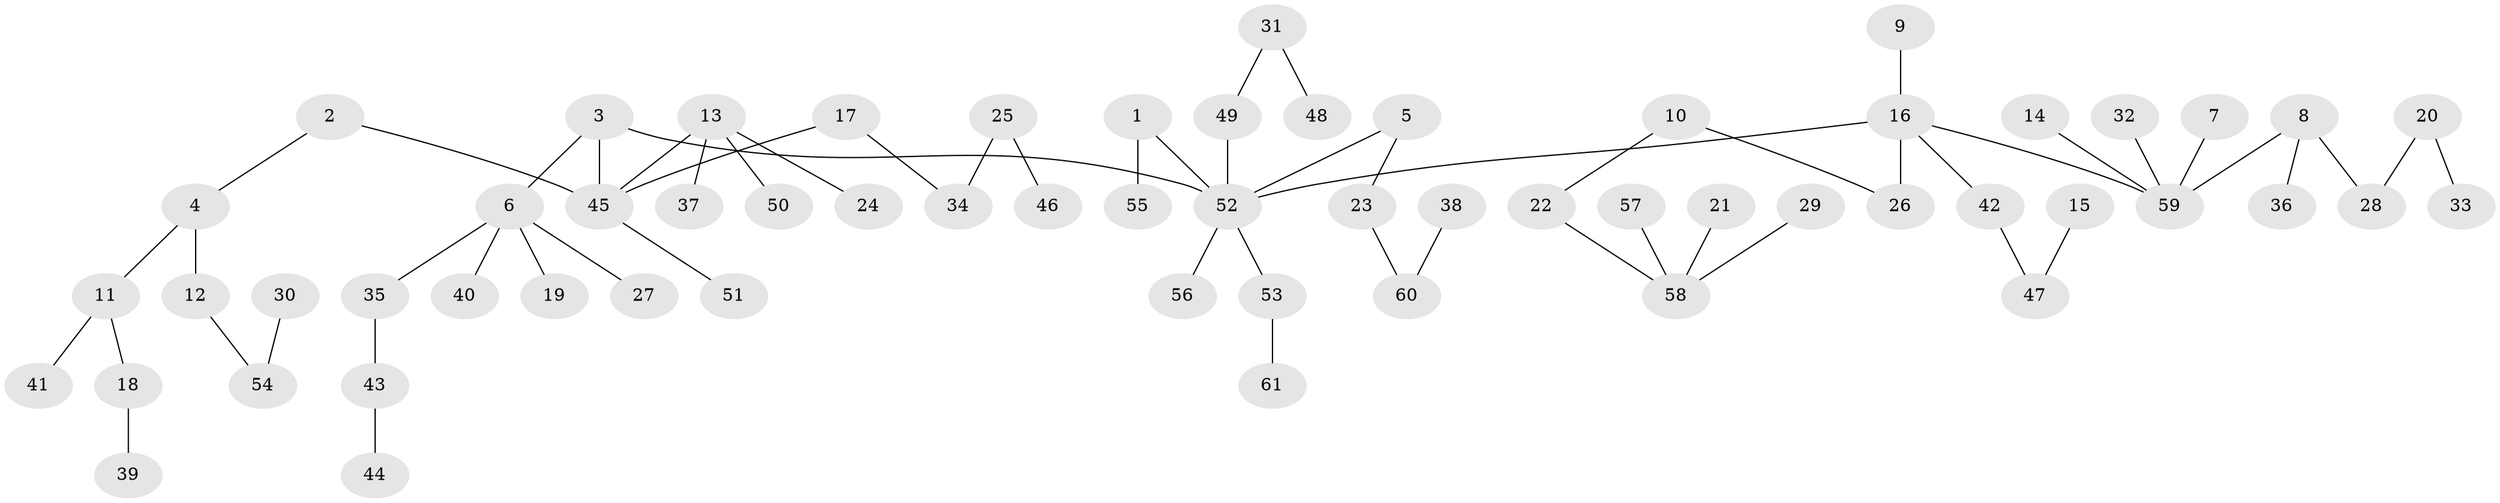 // original degree distribution, {6: 0.03, 4: 0.01, 8: 0.01, 3: 0.16, 2: 0.29, 1: 0.47, 5: 0.03}
// Generated by graph-tools (version 1.1) at 2025/37/03/04/25 23:37:20]
// undirected, 61 vertices, 60 edges
graph export_dot {
  node [color=gray90,style=filled];
  1;
  2;
  3;
  4;
  5;
  6;
  7;
  8;
  9;
  10;
  11;
  12;
  13;
  14;
  15;
  16;
  17;
  18;
  19;
  20;
  21;
  22;
  23;
  24;
  25;
  26;
  27;
  28;
  29;
  30;
  31;
  32;
  33;
  34;
  35;
  36;
  37;
  38;
  39;
  40;
  41;
  42;
  43;
  44;
  45;
  46;
  47;
  48;
  49;
  50;
  51;
  52;
  53;
  54;
  55;
  56;
  57;
  58;
  59;
  60;
  61;
  1 -- 52 [weight=1.0];
  1 -- 55 [weight=1.0];
  2 -- 4 [weight=1.0];
  2 -- 45 [weight=1.0];
  3 -- 6 [weight=1.0];
  3 -- 45 [weight=1.0];
  3 -- 52 [weight=1.0];
  4 -- 11 [weight=1.0];
  4 -- 12 [weight=1.0];
  5 -- 23 [weight=1.0];
  5 -- 52 [weight=1.0];
  6 -- 19 [weight=1.0];
  6 -- 27 [weight=1.0];
  6 -- 35 [weight=1.0];
  6 -- 40 [weight=1.0];
  7 -- 59 [weight=1.0];
  8 -- 28 [weight=1.0];
  8 -- 36 [weight=1.0];
  8 -- 59 [weight=1.0];
  9 -- 16 [weight=1.0];
  10 -- 22 [weight=1.0];
  10 -- 26 [weight=1.0];
  11 -- 18 [weight=1.0];
  11 -- 41 [weight=1.0];
  12 -- 54 [weight=1.0];
  13 -- 24 [weight=1.0];
  13 -- 37 [weight=1.0];
  13 -- 45 [weight=1.0];
  13 -- 50 [weight=1.0];
  14 -- 59 [weight=1.0];
  15 -- 47 [weight=1.0];
  16 -- 26 [weight=1.0];
  16 -- 42 [weight=1.0];
  16 -- 52 [weight=1.0];
  16 -- 59 [weight=1.0];
  17 -- 34 [weight=1.0];
  17 -- 45 [weight=1.0];
  18 -- 39 [weight=1.0];
  20 -- 28 [weight=1.0];
  20 -- 33 [weight=1.0];
  21 -- 58 [weight=1.0];
  22 -- 58 [weight=1.0];
  23 -- 60 [weight=1.0];
  25 -- 34 [weight=1.0];
  25 -- 46 [weight=1.0];
  29 -- 58 [weight=1.0];
  30 -- 54 [weight=1.0];
  31 -- 48 [weight=1.0];
  31 -- 49 [weight=1.0];
  32 -- 59 [weight=1.0];
  35 -- 43 [weight=1.0];
  38 -- 60 [weight=1.0];
  42 -- 47 [weight=1.0];
  43 -- 44 [weight=1.0];
  45 -- 51 [weight=1.0];
  49 -- 52 [weight=1.0];
  52 -- 53 [weight=1.0];
  52 -- 56 [weight=1.0];
  53 -- 61 [weight=1.0];
  57 -- 58 [weight=1.0];
}
